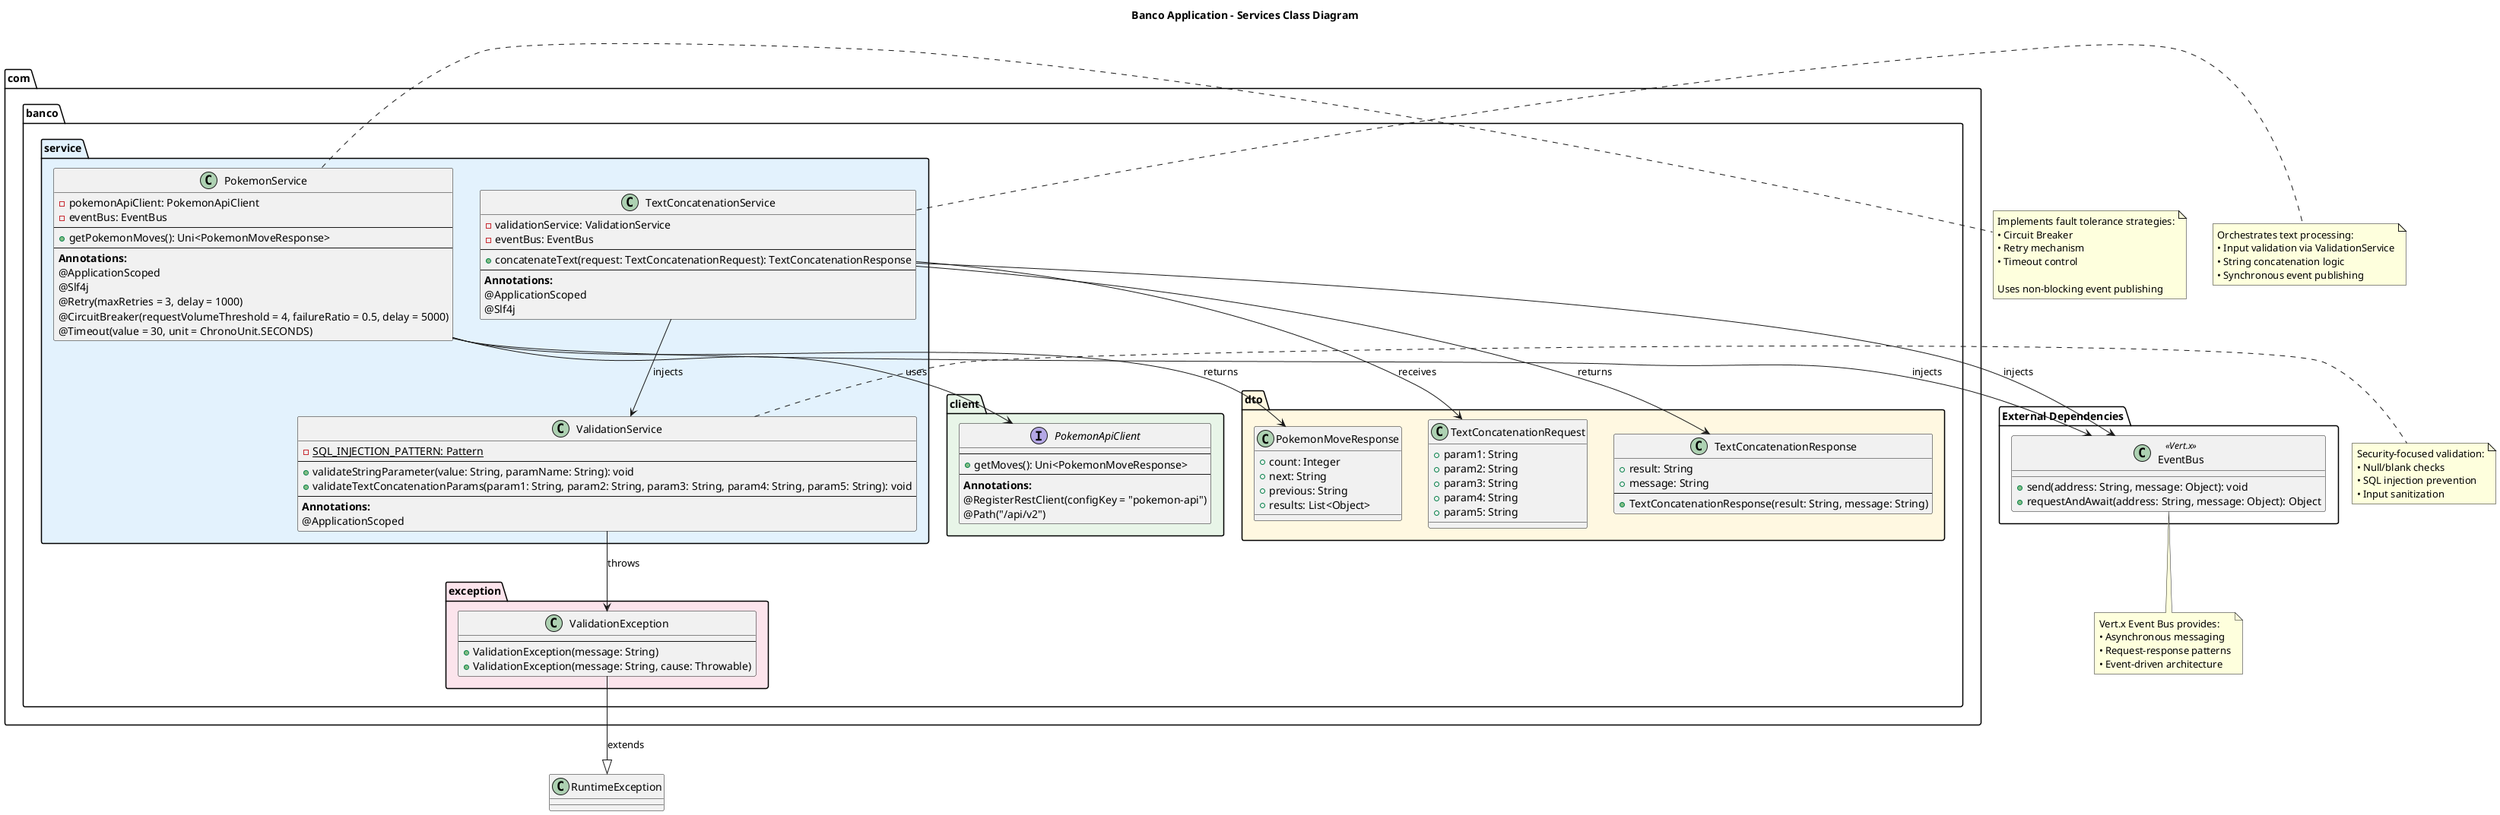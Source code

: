 @startuml Services Class Diagram

!define LIGHTBLUE #E3F2FD
!define LIGHTGREEN #E8F5E8
!define LIGHTYELLOW #FFF8E1
!define LIGHTPINK #FCE4EC

title **Banco Application - Services Class Diagram**

package "com.banco.service" LIGHTBLUE {
    class PokemonService {
        - pokemonApiClient: PokemonApiClient
        - eventBus: EventBus
        --
        + getPokemonMoves(): Uni<PokemonMoveResponse>
        --
        **Annotations:**
        @ApplicationScoped
        @Slf4j
        @Retry(maxRetries = 3, delay = 1000)
        @CircuitBreaker(requestVolumeThreshold = 4, failureRatio = 0.5, delay = 5000)
        @Timeout(value = 30, unit = ChronoUnit.SECONDS)
    }

    class TextConcatenationService {
        - validationService: ValidationService
        - eventBus: EventBus
        --
        + concatenateText(request: TextConcatenationRequest): TextConcatenationResponse
        --
        **Annotations:**
        @ApplicationScoped
        @Slf4j
    }

    class ValidationService {
        - {static} SQL_INJECTION_PATTERN: Pattern
        --
        + validateStringParameter(value: String, paramName: String): void
        + validateTextConcatenationParams(param1: String, param2: String, param3: String, param4: String, param5: String): void
        --
        **Annotations:**
        @ApplicationScoped
    }
}

package "com.banco.client" LIGHTGREEN {
    interface PokemonApiClient {
        --
        + getMoves(): Uni<PokemonMoveResponse>
        --
        **Annotations:**
        @RegisterRestClient(configKey = "pokemon-api")
        @Path("/api/v2")
    }
}

package "com.banco.dto" LIGHTYELLOW {
    class PokemonMoveResponse {
        + count: Integer
        + next: String
        + previous: String
        + results: List<Object>
    }

    class TextConcatenationRequest {
        + param1: String
        + param2: String
        + param3: String
        + param4: String
        + param5: String
    }

    class TextConcatenationResponse {
        + result: String
        + message: String
        --
        + TextConcatenationResponse(result: String, message: String)
    }
}

package "com.banco.exception" LIGHTPINK {
    class ValidationException {
        --
        + ValidationException(message: String)
        + ValidationException(message: String, cause: Throwable)
    }
}

package "External Dependencies" {
    class EventBus <<Vert.x>> {
        + send(address: String, message: Object): void
        + requestAndAwait(address: String, message: Object): Object
    }
}

' Relationships
PokemonService --> PokemonApiClient : uses
PokemonService --> EventBus : injects
PokemonService --> PokemonMoveResponse : returns

TextConcatenationService --> ValidationService : injects
TextConcatenationService --> EventBus : injects
TextConcatenationService --> TextConcatenationRequest : receives
TextConcatenationService --> TextConcatenationResponse : returns

ValidationService --> ValidationException : throws

' Inheritance
ValidationException --|> RuntimeException : extends

' Notes
note right of PokemonService
  Implements fault tolerance strategies:
  • Circuit Breaker
  • Retry mechanism
  • Timeout control
  
  Uses non-blocking event publishing
end note

note right of TextConcatenationService
  Orchestrates text processing:
  • Input validation via ValidationService
  • String concatenation logic
  • Synchronous event publishing
end note

note right of ValidationService
  Security-focused validation:
  • Null/blank checks
  • SQL injection prevention
  • Input sanitization
end note

note bottom of EventBus
  Vert.x Event Bus provides:
  • Asynchronous messaging
  • Request-response patterns
  • Event-driven architecture
end note

@enduml